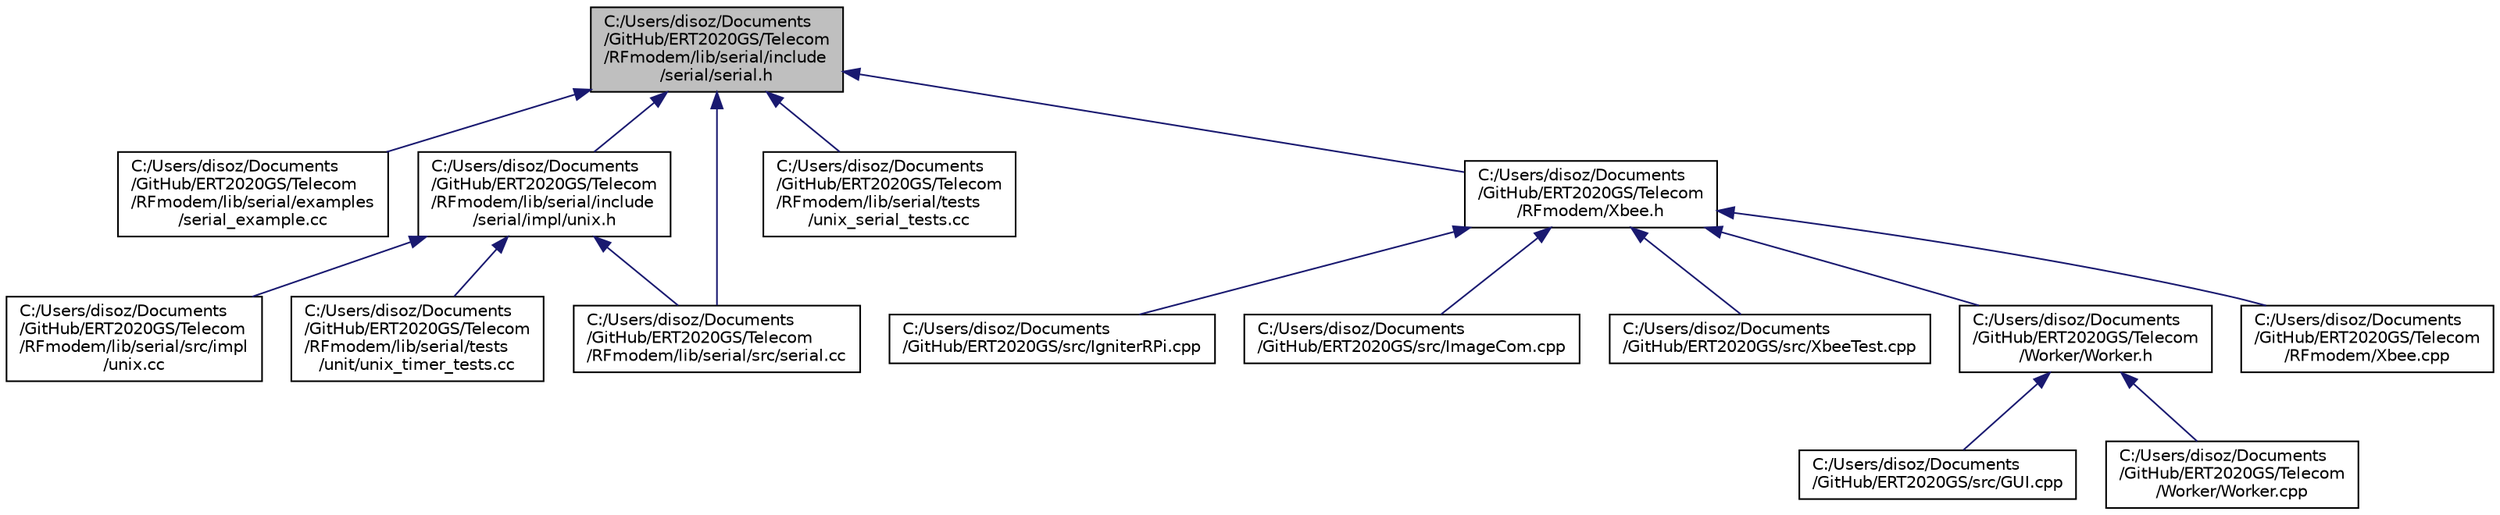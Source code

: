 digraph "C:/Users/disoz/Documents/GitHub/ERT2020GS/Telecom/RFmodem/lib/serial/include/serial/serial.h"
{
 // LATEX_PDF_SIZE
  edge [fontname="Helvetica",fontsize="10",labelfontname="Helvetica",labelfontsize="10"];
  node [fontname="Helvetica",fontsize="10",shape=record];
  Node1 [label="C:/Users/disoz/Documents\l/GitHub/ERT2020GS/Telecom\l/RFmodem/lib/serial/include\l/serial/serial.h",height=0.2,width=0.4,color="black", fillcolor="grey75", style="filled", fontcolor="black",tooltip=" "];
  Node1 -> Node2 [dir="back",color="midnightblue",fontsize="10",style="solid",fontname="Helvetica"];
  Node2 [label="C:/Users/disoz/Documents\l/GitHub/ERT2020GS/Telecom\l/RFmodem/lib/serial/examples\l/serial_example.cc",height=0.2,width=0.4,color="black", fillcolor="white", style="filled",URL="$serial__example_8cc.html",tooltip=" "];
  Node1 -> Node3 [dir="back",color="midnightblue",fontsize="10",style="solid",fontname="Helvetica"];
  Node3 [label="C:/Users/disoz/Documents\l/GitHub/ERT2020GS/Telecom\l/RFmodem/lib/serial/include\l/serial/impl/unix.h",height=0.2,width=0.4,color="black", fillcolor="white", style="filled",URL="$unix_8h.html",tooltip=" "];
  Node3 -> Node4 [dir="back",color="midnightblue",fontsize="10",style="solid",fontname="Helvetica"];
  Node4 [label="C:/Users/disoz/Documents\l/GitHub/ERT2020GS/Telecom\l/RFmodem/lib/serial/src/impl\l/unix.cc",height=0.2,width=0.4,color="black", fillcolor="white", style="filled",URL="$unix_8cc.html",tooltip=" "];
  Node3 -> Node5 [dir="back",color="midnightblue",fontsize="10",style="solid",fontname="Helvetica"];
  Node5 [label="C:/Users/disoz/Documents\l/GitHub/ERT2020GS/Telecom\l/RFmodem/lib/serial/src/serial.cc",height=0.2,width=0.4,color="black", fillcolor="white", style="filled",URL="$serial_8cc.html",tooltip=" "];
  Node3 -> Node6 [dir="back",color="midnightblue",fontsize="10",style="solid",fontname="Helvetica"];
  Node6 [label="C:/Users/disoz/Documents\l/GitHub/ERT2020GS/Telecom\l/RFmodem/lib/serial/tests\l/unit/unix_timer_tests.cc",height=0.2,width=0.4,color="black", fillcolor="white", style="filled",URL="$unix__timer__tests_8cc.html",tooltip=" "];
  Node1 -> Node5 [dir="back",color="midnightblue",fontsize="10",style="solid",fontname="Helvetica"];
  Node1 -> Node7 [dir="back",color="midnightblue",fontsize="10",style="solid",fontname="Helvetica"];
  Node7 [label="C:/Users/disoz/Documents\l/GitHub/ERT2020GS/Telecom\l/RFmodem/lib/serial/tests\l/unix_serial_tests.cc",height=0.2,width=0.4,color="black", fillcolor="white", style="filled",URL="$unix__serial__tests_8cc.html",tooltip=" "];
  Node1 -> Node8 [dir="back",color="midnightblue",fontsize="10",style="solid",fontname="Helvetica"];
  Node8 [label="C:/Users/disoz/Documents\l/GitHub/ERT2020GS/Telecom\l/RFmodem/Xbee.h",height=0.2,width=0.4,color="black", fillcolor="white", style="filled",URL="$_xbee_8h.html",tooltip="XBee module interface."];
  Node8 -> Node9 [dir="back",color="midnightblue",fontsize="10",style="solid",fontname="Helvetica"];
  Node9 [label="C:/Users/disoz/Documents\l/GitHub/ERT2020GS/src/IgniterRPi.cpp",height=0.2,width=0.4,color="black", fillcolor="white", style="filled",URL="$_igniter_r_pi_8cpp.html",tooltip=" "];
  Node8 -> Node10 [dir="back",color="midnightblue",fontsize="10",style="solid",fontname="Helvetica"];
  Node10 [label="C:/Users/disoz/Documents\l/GitHub/ERT2020GS/src/ImageCom.cpp",height=0.2,width=0.4,color="black", fillcolor="white", style="filled",URL="$_image_com_8cpp.html",tooltip="Ignition Test Rpi."];
  Node8 -> Node11 [dir="back",color="midnightblue",fontsize="10",style="solid",fontname="Helvetica"];
  Node11 [label="C:/Users/disoz/Documents\l/GitHub/ERT2020GS/src/XbeeTest.cpp",height=0.2,width=0.4,color="black", fillcolor="white", style="filled",URL="$_xbee_test_8cpp.html",tooltip="Ground Support Equipment Transceiver."];
  Node8 -> Node12 [dir="back",color="midnightblue",fontsize="10",style="solid",fontname="Helvetica"];
  Node12 [label="C:/Users/disoz/Documents\l/GitHub/ERT2020GS/Telecom\l/Worker/Worker.h",height=0.2,width=0.4,color="black", fillcolor="white", style="filled",URL="$_worker_8h.html",tooltip="Worker module interface."];
  Node12 -> Node13 [dir="back",color="midnightblue",fontsize="10",style="solid",fontname="Helvetica"];
  Node13 [label="C:/Users/disoz/Documents\l/GitHub/ERT2020GS/src/GUI.cpp",height=0.2,width=0.4,color="black", fillcolor="white", style="filled",URL="$_g_u_i_8cpp.html",tooltip="Ground Support Equipment Transceiver."];
  Node12 -> Node14 [dir="back",color="midnightblue",fontsize="10",style="solid",fontname="Helvetica"];
  Node14 [label="C:/Users/disoz/Documents\l/GitHub/ERT2020GS/Telecom\l/Worker/Worker.cpp",height=0.2,width=0.4,color="black", fillcolor="white", style="filled",URL="$_worker_8cpp.html",tooltip="Worker module implementation."];
  Node8 -> Node15 [dir="back",color="midnightblue",fontsize="10",style="solid",fontname="Helvetica"];
  Node15 [label="C:/Users/disoz/Documents\l/GitHub/ERT2020GS/Telecom\l/RFmodem/Xbee.cpp",height=0.2,width=0.4,color="black", fillcolor="white", style="filled",URL="$_xbee_8cpp.html",tooltip="XBee module implementation."];
}
